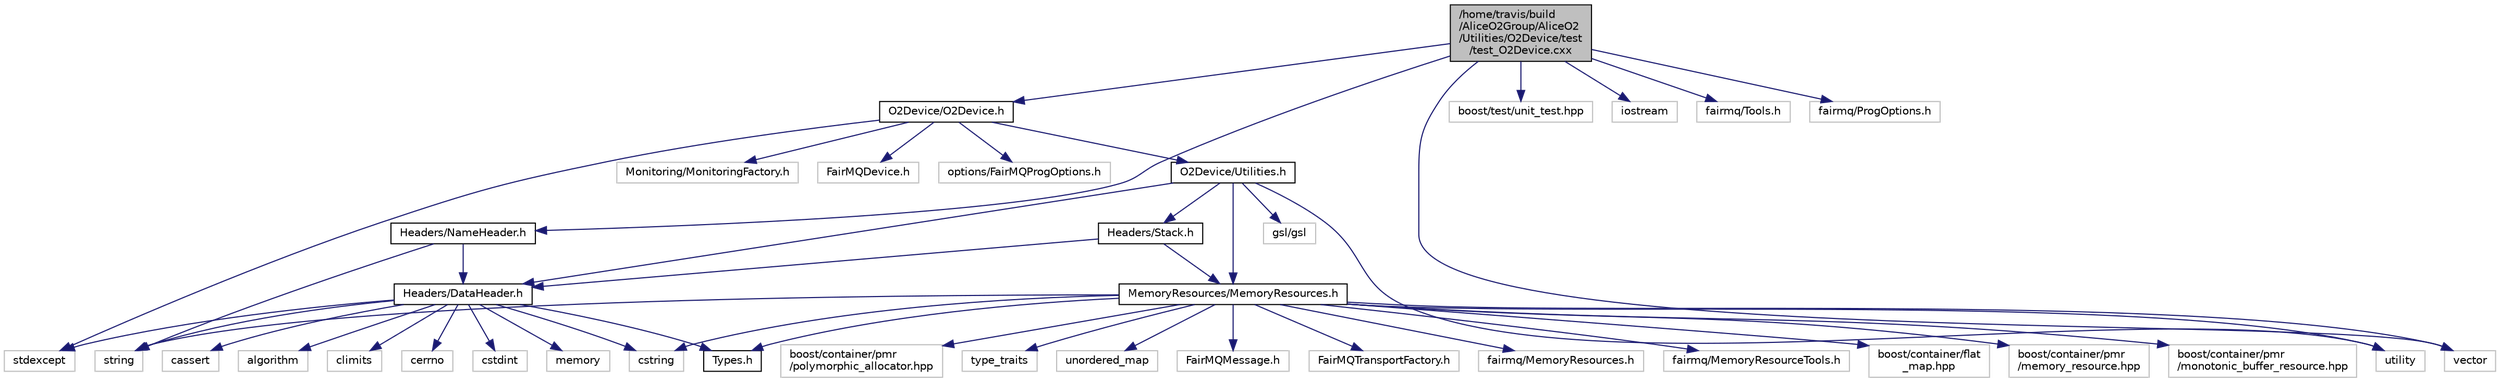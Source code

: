 digraph "/home/travis/build/AliceO2Group/AliceO2/Utilities/O2Device/test/test_O2Device.cxx"
{
 // INTERACTIVE_SVG=YES
  bgcolor="transparent";
  edge [fontname="Helvetica",fontsize="10",labelfontname="Helvetica",labelfontsize="10"];
  node [fontname="Helvetica",fontsize="10",shape=record];
  Node1 [label="/home/travis/build\l/AliceO2Group/AliceO2\l/Utilities/O2Device/test\l/test_O2Device.cxx",height=0.2,width=0.4,color="black", fillcolor="grey75", style="filled", fontcolor="black"];
  Node1 -> Node2 [color="midnightblue",fontsize="10",style="solid",fontname="Helvetica"];
  Node2 [label="O2Device/O2Device.h",height=0.2,width=0.4,color="black",URL="$d2/dee/O2Device_8h.html"];
  Node2 -> Node3 [color="midnightblue",fontsize="10",style="solid",fontname="Helvetica"];
  Node3 [label="FairMQDevice.h",height=0.2,width=0.4,color="grey75"];
  Node2 -> Node4 [color="midnightblue",fontsize="10",style="solid",fontname="Helvetica"];
  Node4 [label="options/FairMQProgOptions.h",height=0.2,width=0.4,color="grey75"];
  Node2 -> Node5 [color="midnightblue",fontsize="10",style="solid",fontname="Helvetica"];
  Node5 [label="O2Device/Utilities.h",height=0.2,width=0.4,color="black",URL="$d7/db2/Utilities_8h.html"];
  Node5 -> Node6 [color="midnightblue",fontsize="10",style="solid",fontname="Helvetica"];
  Node6 [label="MemoryResources/MemoryResources.h",height=0.2,width=0.4,color="black",URL="$dc/d03/MemoryResources_8h.html"];
  Node6 -> Node7 [color="midnightblue",fontsize="10",style="solid",fontname="Helvetica"];
  Node7 [label="boost/container/flat\l_map.hpp",height=0.2,width=0.4,color="grey75"];
  Node6 -> Node8 [color="midnightblue",fontsize="10",style="solid",fontname="Helvetica"];
  Node8 [label="boost/container/pmr\l/memory_resource.hpp",height=0.2,width=0.4,color="grey75"];
  Node6 -> Node9 [color="midnightblue",fontsize="10",style="solid",fontname="Helvetica"];
  Node9 [label="boost/container/pmr\l/monotonic_buffer_resource.hpp",height=0.2,width=0.4,color="grey75"];
  Node6 -> Node10 [color="midnightblue",fontsize="10",style="solid",fontname="Helvetica"];
  Node10 [label="boost/container/pmr\l/polymorphic_allocator.hpp",height=0.2,width=0.4,color="grey75"];
  Node6 -> Node11 [color="midnightblue",fontsize="10",style="solid",fontname="Helvetica"];
  Node11 [label="cstring",height=0.2,width=0.4,color="grey75"];
  Node6 -> Node12 [color="midnightblue",fontsize="10",style="solid",fontname="Helvetica"];
  Node12 [label="string",height=0.2,width=0.4,color="grey75"];
  Node6 -> Node13 [color="midnightblue",fontsize="10",style="solid",fontname="Helvetica"];
  Node13 [label="type_traits",height=0.2,width=0.4,color="grey75"];
  Node6 -> Node14 [color="midnightblue",fontsize="10",style="solid",fontname="Helvetica"];
  Node14 [label="utility",height=0.2,width=0.4,color="grey75"];
  Node6 -> Node15 [color="midnightblue",fontsize="10",style="solid",fontname="Helvetica"];
  Node15 [label="vector",height=0.2,width=0.4,color="grey75"];
  Node6 -> Node16 [color="midnightblue",fontsize="10",style="solid",fontname="Helvetica"];
  Node16 [label="unordered_map",height=0.2,width=0.4,color="grey75"];
  Node6 -> Node17 [color="midnightblue",fontsize="10",style="solid",fontname="Helvetica"];
  Node17 [label="FairMQMessage.h",height=0.2,width=0.4,color="grey75"];
  Node6 -> Node18 [color="midnightblue",fontsize="10",style="solid",fontname="Helvetica"];
  Node18 [label="FairMQTransportFactory.h",height=0.2,width=0.4,color="grey75"];
  Node6 -> Node19 [color="midnightblue",fontsize="10",style="solid",fontname="Helvetica"];
  Node19 [label="fairmq/MemoryResources.h",height=0.2,width=0.4,color="grey75"];
  Node6 -> Node20 [color="midnightblue",fontsize="10",style="solid",fontname="Helvetica"];
  Node20 [label="fairmq/MemoryResourceTools.h",height=0.2,width=0.4,color="grey75"];
  Node6 -> Node21 [color="midnightblue",fontsize="10",style="solid",fontname="Helvetica"];
  Node21 [label="Types.h",height=0.2,width=0.4,color="black",URL="$d7/df8/Types_8h.html"];
  Node5 -> Node22 [color="midnightblue",fontsize="10",style="solid",fontname="Helvetica"];
  Node22 [label="Headers/DataHeader.h",height=0.2,width=0.4,color="black",URL="$dc/dcd/DataHeader_8h.html"];
  Node22 -> Node23 [color="midnightblue",fontsize="10",style="solid",fontname="Helvetica"];
  Node23 [label="cstdint",height=0.2,width=0.4,color="grey75"];
  Node22 -> Node24 [color="midnightblue",fontsize="10",style="solid",fontname="Helvetica"];
  Node24 [label="memory",height=0.2,width=0.4,color="grey75"];
  Node22 -> Node25 [color="midnightblue",fontsize="10",style="solid",fontname="Helvetica"];
  Node25 [label="cassert",height=0.2,width=0.4,color="grey75"];
  Node22 -> Node11 [color="midnightblue",fontsize="10",style="solid",fontname="Helvetica"];
  Node22 -> Node26 [color="midnightblue",fontsize="10",style="solid",fontname="Helvetica"];
  Node26 [label="algorithm",height=0.2,width=0.4,color="grey75"];
  Node22 -> Node27 [color="midnightblue",fontsize="10",style="solid",fontname="Helvetica"];
  Node27 [label="stdexcept",height=0.2,width=0.4,color="grey75"];
  Node22 -> Node12 [color="midnightblue",fontsize="10",style="solid",fontname="Helvetica"];
  Node22 -> Node28 [color="midnightblue",fontsize="10",style="solid",fontname="Helvetica"];
  Node28 [label="climits",height=0.2,width=0.4,color="grey75"];
  Node22 -> Node21 [color="midnightblue",fontsize="10",style="solid",fontname="Helvetica"];
  Node22 -> Node29 [color="midnightblue",fontsize="10",style="solid",fontname="Helvetica"];
  Node29 [label="cerrno",height=0.2,width=0.4,color="grey75"];
  Node5 -> Node30 [color="midnightblue",fontsize="10",style="solid",fontname="Helvetica"];
  Node30 [label="Headers/Stack.h",height=0.2,width=0.4,color="black",URL="$d4/d00/Headers_2include_2Headers_2Stack_8h.html"];
  Node30 -> Node6 [color="midnightblue",fontsize="10",style="solid",fontname="Helvetica"];
  Node30 -> Node22 [color="midnightblue",fontsize="10",style="solid",fontname="Helvetica"];
  Node5 -> Node14 [color="midnightblue",fontsize="10",style="solid",fontname="Helvetica"];
  Node5 -> Node31 [color="midnightblue",fontsize="10",style="solid",fontname="Helvetica"];
  Node31 [label="gsl/gsl",height=0.2,width=0.4,color="grey75"];
  Node2 -> Node32 [color="midnightblue",fontsize="10",style="solid",fontname="Helvetica"];
  Node32 [label="Monitoring/MonitoringFactory.h",height=0.2,width=0.4,color="grey75"];
  Node2 -> Node27 [color="midnightblue",fontsize="10",style="solid",fontname="Helvetica"];
  Node1 -> Node33 [color="midnightblue",fontsize="10",style="solid",fontname="Helvetica"];
  Node33 [label="Headers/NameHeader.h",height=0.2,width=0.4,color="black",URL="$d6/d2e/NameHeader_8h.html"];
  Node33 -> Node12 [color="midnightblue",fontsize="10",style="solid",fontname="Helvetica"];
  Node33 -> Node22 [color="midnightblue",fontsize="10",style="solid",fontname="Helvetica"];
  Node1 -> Node34 [color="midnightblue",fontsize="10",style="solid",fontname="Helvetica"];
  Node34 [label="boost/test/unit_test.hpp",height=0.2,width=0.4,color="grey75"];
  Node1 -> Node35 [color="midnightblue",fontsize="10",style="solid",fontname="Helvetica"];
  Node35 [label="iostream",height=0.2,width=0.4,color="grey75"];
  Node1 -> Node15 [color="midnightblue",fontsize="10",style="solid",fontname="Helvetica"];
  Node1 -> Node36 [color="midnightblue",fontsize="10",style="solid",fontname="Helvetica"];
  Node36 [label="fairmq/Tools.h",height=0.2,width=0.4,color="grey75"];
  Node1 -> Node37 [color="midnightblue",fontsize="10",style="solid",fontname="Helvetica"];
  Node37 [label="fairmq/ProgOptions.h",height=0.2,width=0.4,color="grey75"];
}
